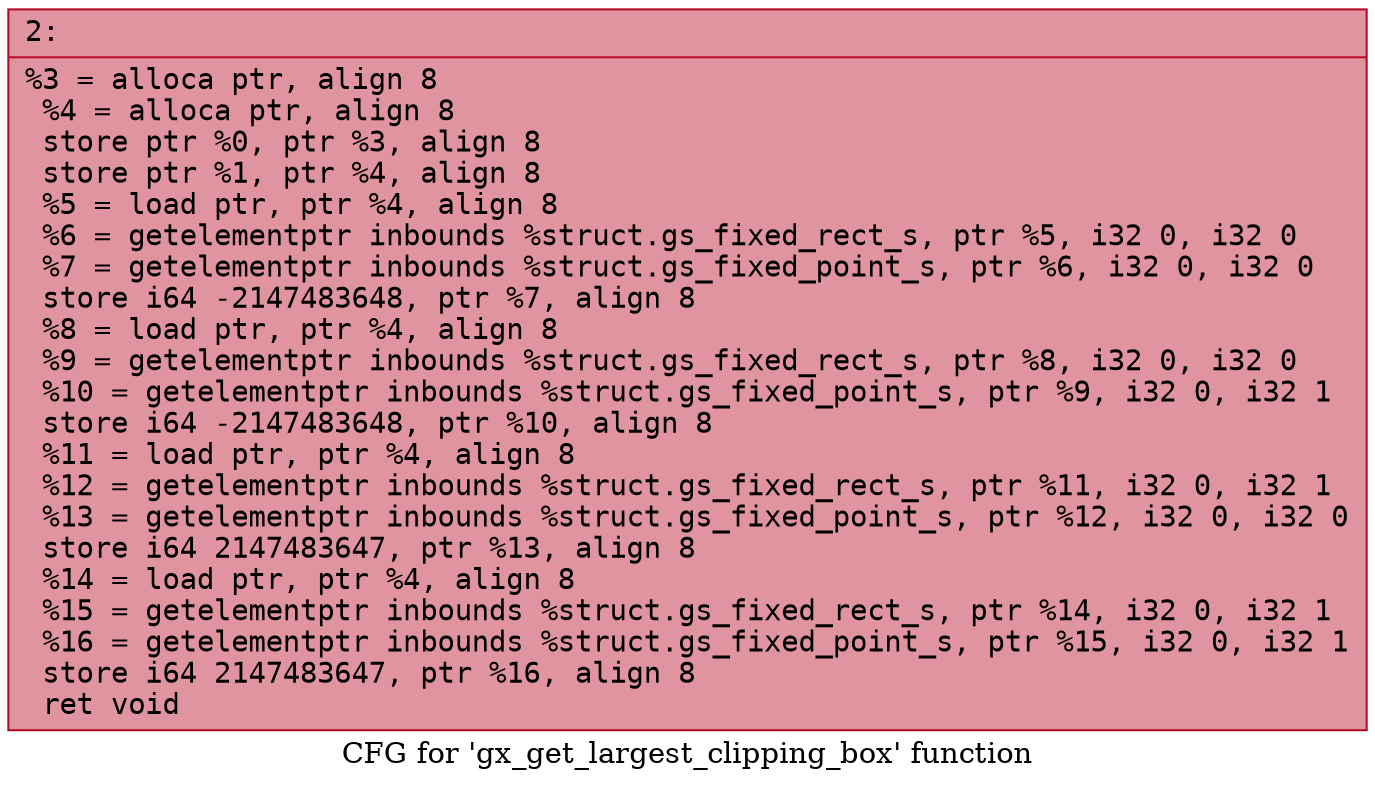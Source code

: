digraph "CFG for 'gx_get_largest_clipping_box' function" {
	label="CFG for 'gx_get_largest_clipping_box' function";

	Node0x600000046940 [shape=record,color="#b70d28ff", style=filled, fillcolor="#b70d2870" fontname="Courier",label="{2:\l|  %3 = alloca ptr, align 8\l  %4 = alloca ptr, align 8\l  store ptr %0, ptr %3, align 8\l  store ptr %1, ptr %4, align 8\l  %5 = load ptr, ptr %4, align 8\l  %6 = getelementptr inbounds %struct.gs_fixed_rect_s, ptr %5, i32 0, i32 0\l  %7 = getelementptr inbounds %struct.gs_fixed_point_s, ptr %6, i32 0, i32 0\l  store i64 -2147483648, ptr %7, align 8\l  %8 = load ptr, ptr %4, align 8\l  %9 = getelementptr inbounds %struct.gs_fixed_rect_s, ptr %8, i32 0, i32 0\l  %10 = getelementptr inbounds %struct.gs_fixed_point_s, ptr %9, i32 0, i32 1\l  store i64 -2147483648, ptr %10, align 8\l  %11 = load ptr, ptr %4, align 8\l  %12 = getelementptr inbounds %struct.gs_fixed_rect_s, ptr %11, i32 0, i32 1\l  %13 = getelementptr inbounds %struct.gs_fixed_point_s, ptr %12, i32 0, i32 0\l  store i64 2147483647, ptr %13, align 8\l  %14 = load ptr, ptr %4, align 8\l  %15 = getelementptr inbounds %struct.gs_fixed_rect_s, ptr %14, i32 0, i32 1\l  %16 = getelementptr inbounds %struct.gs_fixed_point_s, ptr %15, i32 0, i32 1\l  store i64 2147483647, ptr %16, align 8\l  ret void\l}"];
}
